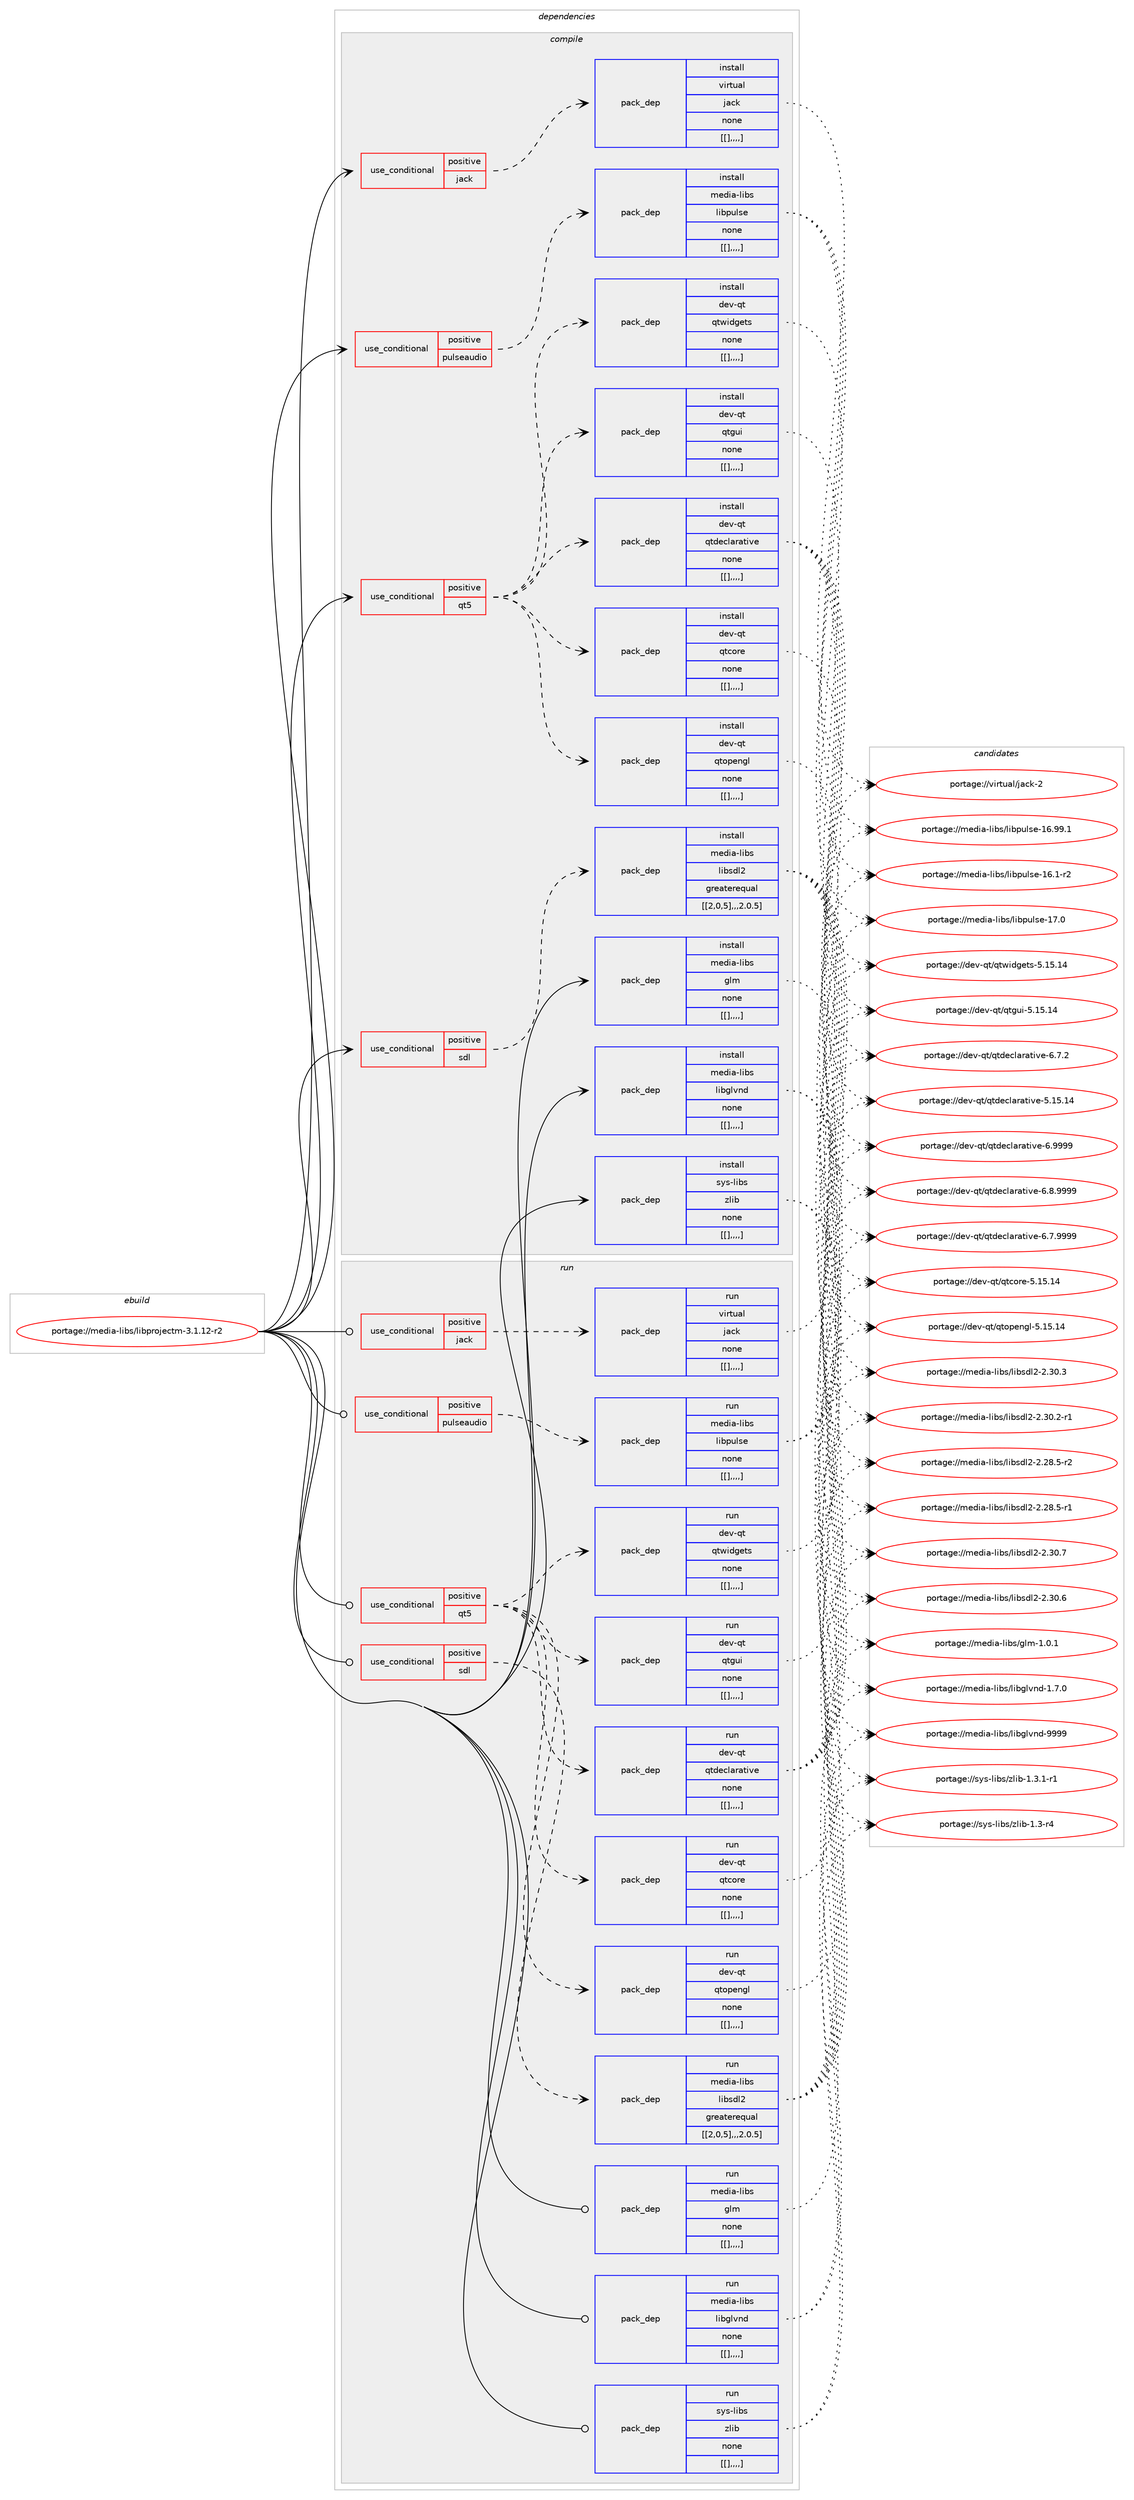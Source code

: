 digraph prolog {

# *************
# Graph options
# *************

newrank=true;
concentrate=true;
compound=true;
graph [rankdir=LR,fontname=Helvetica,fontsize=10,ranksep=1.5];#, ranksep=2.5, nodesep=0.2];
edge  [arrowhead=vee];
node  [fontname=Helvetica,fontsize=10];

# **********
# The ebuild
# **********

subgraph cluster_leftcol {
color=gray;
label=<<i>ebuild</i>>;
id [label="portage://media-libs/libprojectm-3.1.12-r2", color=red, width=4, href="../media-libs/libprojectm-3.1.12-r2.svg"];
}

# ****************
# The dependencies
# ****************

subgraph cluster_midcol {
color=gray;
label=<<i>dependencies</i>>;
subgraph cluster_compile {
fillcolor="#eeeeee";
style=filled;
label=<<i>compile</i>>;
subgraph cond79103 {
dependency315822 [label=<<TABLE BORDER="0" CELLBORDER="1" CELLSPACING="0" CELLPADDING="4"><TR><TD ROWSPAN="3" CELLPADDING="10">use_conditional</TD></TR><TR><TD>positive</TD></TR><TR><TD>jack</TD></TR></TABLE>>, shape=none, color=red];
subgraph pack234186 {
dependency315823 [label=<<TABLE BORDER="0" CELLBORDER="1" CELLSPACING="0" CELLPADDING="4" WIDTH="220"><TR><TD ROWSPAN="6" CELLPADDING="30">pack_dep</TD></TR><TR><TD WIDTH="110">install</TD></TR><TR><TD>virtual</TD></TR><TR><TD>jack</TD></TR><TR><TD>none</TD></TR><TR><TD>[[],,,,]</TD></TR></TABLE>>, shape=none, color=blue];
}
dependency315822:e -> dependency315823:w [weight=20,style="dashed",arrowhead="vee"];
}
id:e -> dependency315822:w [weight=20,style="solid",arrowhead="vee"];
subgraph cond79104 {
dependency315824 [label=<<TABLE BORDER="0" CELLBORDER="1" CELLSPACING="0" CELLPADDING="4"><TR><TD ROWSPAN="3" CELLPADDING="10">use_conditional</TD></TR><TR><TD>positive</TD></TR><TR><TD>pulseaudio</TD></TR></TABLE>>, shape=none, color=red];
subgraph pack234187 {
dependency315825 [label=<<TABLE BORDER="0" CELLBORDER="1" CELLSPACING="0" CELLPADDING="4" WIDTH="220"><TR><TD ROWSPAN="6" CELLPADDING="30">pack_dep</TD></TR><TR><TD WIDTH="110">install</TD></TR><TR><TD>media-libs</TD></TR><TR><TD>libpulse</TD></TR><TR><TD>none</TD></TR><TR><TD>[[],,,,]</TD></TR></TABLE>>, shape=none, color=blue];
}
dependency315824:e -> dependency315825:w [weight=20,style="dashed",arrowhead="vee"];
}
id:e -> dependency315824:w [weight=20,style="solid",arrowhead="vee"];
subgraph cond79105 {
dependency315826 [label=<<TABLE BORDER="0" CELLBORDER="1" CELLSPACING="0" CELLPADDING="4"><TR><TD ROWSPAN="3" CELLPADDING="10">use_conditional</TD></TR><TR><TD>positive</TD></TR><TR><TD>qt5</TD></TR></TABLE>>, shape=none, color=red];
subgraph pack234188 {
dependency315827 [label=<<TABLE BORDER="0" CELLBORDER="1" CELLSPACING="0" CELLPADDING="4" WIDTH="220"><TR><TD ROWSPAN="6" CELLPADDING="30">pack_dep</TD></TR><TR><TD WIDTH="110">install</TD></TR><TR><TD>dev-qt</TD></TR><TR><TD>qtcore</TD></TR><TR><TD>none</TD></TR><TR><TD>[[],,,,]</TD></TR></TABLE>>, shape=none, color=blue];
}
dependency315826:e -> dependency315827:w [weight=20,style="dashed",arrowhead="vee"];
subgraph pack234189 {
dependency315828 [label=<<TABLE BORDER="0" CELLBORDER="1" CELLSPACING="0" CELLPADDING="4" WIDTH="220"><TR><TD ROWSPAN="6" CELLPADDING="30">pack_dep</TD></TR><TR><TD WIDTH="110">install</TD></TR><TR><TD>dev-qt</TD></TR><TR><TD>qtdeclarative</TD></TR><TR><TD>none</TD></TR><TR><TD>[[],,,,]</TD></TR></TABLE>>, shape=none, color=blue];
}
dependency315826:e -> dependency315828:w [weight=20,style="dashed",arrowhead="vee"];
subgraph pack234190 {
dependency315829 [label=<<TABLE BORDER="0" CELLBORDER="1" CELLSPACING="0" CELLPADDING="4" WIDTH="220"><TR><TD ROWSPAN="6" CELLPADDING="30">pack_dep</TD></TR><TR><TD WIDTH="110">install</TD></TR><TR><TD>dev-qt</TD></TR><TR><TD>qtgui</TD></TR><TR><TD>none</TD></TR><TR><TD>[[],,,,]</TD></TR></TABLE>>, shape=none, color=blue];
}
dependency315826:e -> dependency315829:w [weight=20,style="dashed",arrowhead="vee"];
subgraph pack234191 {
dependency315830 [label=<<TABLE BORDER="0" CELLBORDER="1" CELLSPACING="0" CELLPADDING="4" WIDTH="220"><TR><TD ROWSPAN="6" CELLPADDING="30">pack_dep</TD></TR><TR><TD WIDTH="110">install</TD></TR><TR><TD>dev-qt</TD></TR><TR><TD>qtwidgets</TD></TR><TR><TD>none</TD></TR><TR><TD>[[],,,,]</TD></TR></TABLE>>, shape=none, color=blue];
}
dependency315826:e -> dependency315830:w [weight=20,style="dashed",arrowhead="vee"];
subgraph pack234192 {
dependency315831 [label=<<TABLE BORDER="0" CELLBORDER="1" CELLSPACING="0" CELLPADDING="4" WIDTH="220"><TR><TD ROWSPAN="6" CELLPADDING="30">pack_dep</TD></TR><TR><TD WIDTH="110">install</TD></TR><TR><TD>dev-qt</TD></TR><TR><TD>qtopengl</TD></TR><TR><TD>none</TD></TR><TR><TD>[[],,,,]</TD></TR></TABLE>>, shape=none, color=blue];
}
dependency315826:e -> dependency315831:w [weight=20,style="dashed",arrowhead="vee"];
}
id:e -> dependency315826:w [weight=20,style="solid",arrowhead="vee"];
subgraph cond79106 {
dependency315832 [label=<<TABLE BORDER="0" CELLBORDER="1" CELLSPACING="0" CELLPADDING="4"><TR><TD ROWSPAN="3" CELLPADDING="10">use_conditional</TD></TR><TR><TD>positive</TD></TR><TR><TD>sdl</TD></TR></TABLE>>, shape=none, color=red];
subgraph pack234193 {
dependency315833 [label=<<TABLE BORDER="0" CELLBORDER="1" CELLSPACING="0" CELLPADDING="4" WIDTH="220"><TR><TD ROWSPAN="6" CELLPADDING="30">pack_dep</TD></TR><TR><TD WIDTH="110">install</TD></TR><TR><TD>media-libs</TD></TR><TR><TD>libsdl2</TD></TR><TR><TD>greaterequal</TD></TR><TR><TD>[[2,0,5],,,2.0.5]</TD></TR></TABLE>>, shape=none, color=blue];
}
dependency315832:e -> dependency315833:w [weight=20,style="dashed",arrowhead="vee"];
}
id:e -> dependency315832:w [weight=20,style="solid",arrowhead="vee"];
subgraph pack234194 {
dependency315834 [label=<<TABLE BORDER="0" CELLBORDER="1" CELLSPACING="0" CELLPADDING="4" WIDTH="220"><TR><TD ROWSPAN="6" CELLPADDING="30">pack_dep</TD></TR><TR><TD WIDTH="110">install</TD></TR><TR><TD>media-libs</TD></TR><TR><TD>glm</TD></TR><TR><TD>none</TD></TR><TR><TD>[[],,,,]</TD></TR></TABLE>>, shape=none, color=blue];
}
id:e -> dependency315834:w [weight=20,style="solid",arrowhead="vee"];
subgraph pack234195 {
dependency315835 [label=<<TABLE BORDER="0" CELLBORDER="1" CELLSPACING="0" CELLPADDING="4" WIDTH="220"><TR><TD ROWSPAN="6" CELLPADDING="30">pack_dep</TD></TR><TR><TD WIDTH="110">install</TD></TR><TR><TD>media-libs</TD></TR><TR><TD>libglvnd</TD></TR><TR><TD>none</TD></TR><TR><TD>[[],,,,]</TD></TR></TABLE>>, shape=none, color=blue];
}
id:e -> dependency315835:w [weight=20,style="solid",arrowhead="vee"];
subgraph pack234196 {
dependency315836 [label=<<TABLE BORDER="0" CELLBORDER="1" CELLSPACING="0" CELLPADDING="4" WIDTH="220"><TR><TD ROWSPAN="6" CELLPADDING="30">pack_dep</TD></TR><TR><TD WIDTH="110">install</TD></TR><TR><TD>sys-libs</TD></TR><TR><TD>zlib</TD></TR><TR><TD>none</TD></TR><TR><TD>[[],,,,]</TD></TR></TABLE>>, shape=none, color=blue];
}
id:e -> dependency315836:w [weight=20,style="solid",arrowhead="vee"];
}
subgraph cluster_compileandrun {
fillcolor="#eeeeee";
style=filled;
label=<<i>compile and run</i>>;
}
subgraph cluster_run {
fillcolor="#eeeeee";
style=filled;
label=<<i>run</i>>;
subgraph cond79107 {
dependency315837 [label=<<TABLE BORDER="0" CELLBORDER="1" CELLSPACING="0" CELLPADDING="4"><TR><TD ROWSPAN="3" CELLPADDING="10">use_conditional</TD></TR><TR><TD>positive</TD></TR><TR><TD>jack</TD></TR></TABLE>>, shape=none, color=red];
subgraph pack234197 {
dependency315838 [label=<<TABLE BORDER="0" CELLBORDER="1" CELLSPACING="0" CELLPADDING="4" WIDTH="220"><TR><TD ROWSPAN="6" CELLPADDING="30">pack_dep</TD></TR><TR><TD WIDTH="110">run</TD></TR><TR><TD>virtual</TD></TR><TR><TD>jack</TD></TR><TR><TD>none</TD></TR><TR><TD>[[],,,,]</TD></TR></TABLE>>, shape=none, color=blue];
}
dependency315837:e -> dependency315838:w [weight=20,style="dashed",arrowhead="vee"];
}
id:e -> dependency315837:w [weight=20,style="solid",arrowhead="odot"];
subgraph cond79108 {
dependency315839 [label=<<TABLE BORDER="0" CELLBORDER="1" CELLSPACING="0" CELLPADDING="4"><TR><TD ROWSPAN="3" CELLPADDING="10">use_conditional</TD></TR><TR><TD>positive</TD></TR><TR><TD>pulseaudio</TD></TR></TABLE>>, shape=none, color=red];
subgraph pack234198 {
dependency315840 [label=<<TABLE BORDER="0" CELLBORDER="1" CELLSPACING="0" CELLPADDING="4" WIDTH="220"><TR><TD ROWSPAN="6" CELLPADDING="30">pack_dep</TD></TR><TR><TD WIDTH="110">run</TD></TR><TR><TD>media-libs</TD></TR><TR><TD>libpulse</TD></TR><TR><TD>none</TD></TR><TR><TD>[[],,,,]</TD></TR></TABLE>>, shape=none, color=blue];
}
dependency315839:e -> dependency315840:w [weight=20,style="dashed",arrowhead="vee"];
}
id:e -> dependency315839:w [weight=20,style="solid",arrowhead="odot"];
subgraph cond79109 {
dependency315841 [label=<<TABLE BORDER="0" CELLBORDER="1" CELLSPACING="0" CELLPADDING="4"><TR><TD ROWSPAN="3" CELLPADDING="10">use_conditional</TD></TR><TR><TD>positive</TD></TR><TR><TD>qt5</TD></TR></TABLE>>, shape=none, color=red];
subgraph pack234199 {
dependency315842 [label=<<TABLE BORDER="0" CELLBORDER="1" CELLSPACING="0" CELLPADDING="4" WIDTH="220"><TR><TD ROWSPAN="6" CELLPADDING="30">pack_dep</TD></TR><TR><TD WIDTH="110">run</TD></TR><TR><TD>dev-qt</TD></TR><TR><TD>qtcore</TD></TR><TR><TD>none</TD></TR><TR><TD>[[],,,,]</TD></TR></TABLE>>, shape=none, color=blue];
}
dependency315841:e -> dependency315842:w [weight=20,style="dashed",arrowhead="vee"];
subgraph pack234200 {
dependency315843 [label=<<TABLE BORDER="0" CELLBORDER="1" CELLSPACING="0" CELLPADDING="4" WIDTH="220"><TR><TD ROWSPAN="6" CELLPADDING="30">pack_dep</TD></TR><TR><TD WIDTH="110">run</TD></TR><TR><TD>dev-qt</TD></TR><TR><TD>qtdeclarative</TD></TR><TR><TD>none</TD></TR><TR><TD>[[],,,,]</TD></TR></TABLE>>, shape=none, color=blue];
}
dependency315841:e -> dependency315843:w [weight=20,style="dashed",arrowhead="vee"];
subgraph pack234201 {
dependency315844 [label=<<TABLE BORDER="0" CELLBORDER="1" CELLSPACING="0" CELLPADDING="4" WIDTH="220"><TR><TD ROWSPAN="6" CELLPADDING="30">pack_dep</TD></TR><TR><TD WIDTH="110">run</TD></TR><TR><TD>dev-qt</TD></TR><TR><TD>qtgui</TD></TR><TR><TD>none</TD></TR><TR><TD>[[],,,,]</TD></TR></TABLE>>, shape=none, color=blue];
}
dependency315841:e -> dependency315844:w [weight=20,style="dashed",arrowhead="vee"];
subgraph pack234202 {
dependency315845 [label=<<TABLE BORDER="0" CELLBORDER="1" CELLSPACING="0" CELLPADDING="4" WIDTH="220"><TR><TD ROWSPAN="6" CELLPADDING="30">pack_dep</TD></TR><TR><TD WIDTH="110">run</TD></TR><TR><TD>dev-qt</TD></TR><TR><TD>qtwidgets</TD></TR><TR><TD>none</TD></TR><TR><TD>[[],,,,]</TD></TR></TABLE>>, shape=none, color=blue];
}
dependency315841:e -> dependency315845:w [weight=20,style="dashed",arrowhead="vee"];
subgraph pack234203 {
dependency315846 [label=<<TABLE BORDER="0" CELLBORDER="1" CELLSPACING="0" CELLPADDING="4" WIDTH="220"><TR><TD ROWSPAN="6" CELLPADDING="30">pack_dep</TD></TR><TR><TD WIDTH="110">run</TD></TR><TR><TD>dev-qt</TD></TR><TR><TD>qtopengl</TD></TR><TR><TD>none</TD></TR><TR><TD>[[],,,,]</TD></TR></TABLE>>, shape=none, color=blue];
}
dependency315841:e -> dependency315846:w [weight=20,style="dashed",arrowhead="vee"];
}
id:e -> dependency315841:w [weight=20,style="solid",arrowhead="odot"];
subgraph cond79110 {
dependency315847 [label=<<TABLE BORDER="0" CELLBORDER="1" CELLSPACING="0" CELLPADDING="4"><TR><TD ROWSPAN="3" CELLPADDING="10">use_conditional</TD></TR><TR><TD>positive</TD></TR><TR><TD>sdl</TD></TR></TABLE>>, shape=none, color=red];
subgraph pack234204 {
dependency315848 [label=<<TABLE BORDER="0" CELLBORDER="1" CELLSPACING="0" CELLPADDING="4" WIDTH="220"><TR><TD ROWSPAN="6" CELLPADDING="30">pack_dep</TD></TR><TR><TD WIDTH="110">run</TD></TR><TR><TD>media-libs</TD></TR><TR><TD>libsdl2</TD></TR><TR><TD>greaterequal</TD></TR><TR><TD>[[2,0,5],,,2.0.5]</TD></TR></TABLE>>, shape=none, color=blue];
}
dependency315847:e -> dependency315848:w [weight=20,style="dashed",arrowhead="vee"];
}
id:e -> dependency315847:w [weight=20,style="solid",arrowhead="odot"];
subgraph pack234205 {
dependency315849 [label=<<TABLE BORDER="0" CELLBORDER="1" CELLSPACING="0" CELLPADDING="4" WIDTH="220"><TR><TD ROWSPAN="6" CELLPADDING="30">pack_dep</TD></TR><TR><TD WIDTH="110">run</TD></TR><TR><TD>media-libs</TD></TR><TR><TD>glm</TD></TR><TR><TD>none</TD></TR><TR><TD>[[],,,,]</TD></TR></TABLE>>, shape=none, color=blue];
}
id:e -> dependency315849:w [weight=20,style="solid",arrowhead="odot"];
subgraph pack234206 {
dependency315850 [label=<<TABLE BORDER="0" CELLBORDER="1" CELLSPACING="0" CELLPADDING="4" WIDTH="220"><TR><TD ROWSPAN="6" CELLPADDING="30">pack_dep</TD></TR><TR><TD WIDTH="110">run</TD></TR><TR><TD>media-libs</TD></TR><TR><TD>libglvnd</TD></TR><TR><TD>none</TD></TR><TR><TD>[[],,,,]</TD></TR></TABLE>>, shape=none, color=blue];
}
id:e -> dependency315850:w [weight=20,style="solid",arrowhead="odot"];
subgraph pack234207 {
dependency315851 [label=<<TABLE BORDER="0" CELLBORDER="1" CELLSPACING="0" CELLPADDING="4" WIDTH="220"><TR><TD ROWSPAN="6" CELLPADDING="30">pack_dep</TD></TR><TR><TD WIDTH="110">run</TD></TR><TR><TD>sys-libs</TD></TR><TR><TD>zlib</TD></TR><TR><TD>none</TD></TR><TR><TD>[[],,,,]</TD></TR></TABLE>>, shape=none, color=blue];
}
id:e -> dependency315851:w [weight=20,style="solid",arrowhead="odot"];
}
}

# **************
# The candidates
# **************

subgraph cluster_choices {
rank=same;
color=gray;
label=<<i>candidates</i>>;

subgraph choice234186 {
color=black;
nodesep=1;
choice118105114116117971084710697991074550 [label="portage://virtual/jack-2", color=red, width=4,href="../virtual/jack-2.svg"];
dependency315823:e -> choice118105114116117971084710697991074550:w [style=dotted,weight="100"];
}
subgraph choice234187 {
color=black;
nodesep=1;
choice10910110010597451081059811547108105981121171081151014549554648 [label="portage://media-libs/libpulse-17.0", color=red, width=4,href="../media-libs/libpulse-17.0.svg"];
choice10910110010597451081059811547108105981121171081151014549544657574649 [label="portage://media-libs/libpulse-16.99.1", color=red, width=4,href="../media-libs/libpulse-16.99.1.svg"];
choice109101100105974510810598115471081059811211710811510145495446494511450 [label="portage://media-libs/libpulse-16.1-r2", color=red, width=4,href="../media-libs/libpulse-16.1-r2.svg"];
dependency315825:e -> choice10910110010597451081059811547108105981121171081151014549554648:w [style=dotted,weight="100"];
dependency315825:e -> choice10910110010597451081059811547108105981121171081151014549544657574649:w [style=dotted,weight="100"];
dependency315825:e -> choice109101100105974510810598115471081059811211710811510145495446494511450:w [style=dotted,weight="100"];
}
subgraph choice234188 {
color=black;
nodesep=1;
choice1001011184511311647113116991111141014553464953464952 [label="portage://dev-qt/qtcore-5.15.14", color=red, width=4,href="../dev-qt/qtcore-5.15.14.svg"];
dependency315827:e -> choice1001011184511311647113116991111141014553464953464952:w [style=dotted,weight="100"];
}
subgraph choice234189 {
color=black;
nodesep=1;
choice100101118451131164711311610010199108971149711610511810145544657575757 [label="portage://dev-qt/qtdeclarative-6.9999", color=red, width=4,href="../dev-qt/qtdeclarative-6.9999.svg"];
choice1001011184511311647113116100101991089711497116105118101455446564657575757 [label="portage://dev-qt/qtdeclarative-6.8.9999", color=red, width=4,href="../dev-qt/qtdeclarative-6.8.9999.svg"];
choice1001011184511311647113116100101991089711497116105118101455446554657575757 [label="portage://dev-qt/qtdeclarative-6.7.9999", color=red, width=4,href="../dev-qt/qtdeclarative-6.7.9999.svg"];
choice1001011184511311647113116100101991089711497116105118101455446554650 [label="portage://dev-qt/qtdeclarative-6.7.2", color=red, width=4,href="../dev-qt/qtdeclarative-6.7.2.svg"];
choice10010111845113116471131161001019910897114971161051181014553464953464952 [label="portage://dev-qt/qtdeclarative-5.15.14", color=red, width=4,href="../dev-qt/qtdeclarative-5.15.14.svg"];
dependency315828:e -> choice100101118451131164711311610010199108971149711610511810145544657575757:w [style=dotted,weight="100"];
dependency315828:e -> choice1001011184511311647113116100101991089711497116105118101455446564657575757:w [style=dotted,weight="100"];
dependency315828:e -> choice1001011184511311647113116100101991089711497116105118101455446554657575757:w [style=dotted,weight="100"];
dependency315828:e -> choice1001011184511311647113116100101991089711497116105118101455446554650:w [style=dotted,weight="100"];
dependency315828:e -> choice10010111845113116471131161001019910897114971161051181014553464953464952:w [style=dotted,weight="100"];
}
subgraph choice234190 {
color=black;
nodesep=1;
choice10010111845113116471131161031171054553464953464952 [label="portage://dev-qt/qtgui-5.15.14", color=red, width=4,href="../dev-qt/qtgui-5.15.14.svg"];
dependency315829:e -> choice10010111845113116471131161031171054553464953464952:w [style=dotted,weight="100"];
}
subgraph choice234191 {
color=black;
nodesep=1;
choice10010111845113116471131161191051001031011161154553464953464952 [label="portage://dev-qt/qtwidgets-5.15.14", color=red, width=4,href="../dev-qt/qtwidgets-5.15.14.svg"];
dependency315830:e -> choice10010111845113116471131161191051001031011161154553464953464952:w [style=dotted,weight="100"];
}
subgraph choice234192 {
color=black;
nodesep=1;
choice10010111845113116471131161111121011101031084553464953464952 [label="portage://dev-qt/qtopengl-5.15.14", color=red, width=4,href="../dev-qt/qtopengl-5.15.14.svg"];
dependency315831:e -> choice10010111845113116471131161111121011101031084553464953464952:w [style=dotted,weight="100"];
}
subgraph choice234193 {
color=black;
nodesep=1;
choice10910110010597451081059811547108105981151001085045504651484655 [label="portage://media-libs/libsdl2-2.30.7", color=red, width=4,href="../media-libs/libsdl2-2.30.7.svg"];
choice10910110010597451081059811547108105981151001085045504651484654 [label="portage://media-libs/libsdl2-2.30.6", color=red, width=4,href="../media-libs/libsdl2-2.30.6.svg"];
choice10910110010597451081059811547108105981151001085045504651484651 [label="portage://media-libs/libsdl2-2.30.3", color=red, width=4,href="../media-libs/libsdl2-2.30.3.svg"];
choice109101100105974510810598115471081059811510010850455046514846504511449 [label="portage://media-libs/libsdl2-2.30.2-r1", color=red, width=4,href="../media-libs/libsdl2-2.30.2-r1.svg"];
choice109101100105974510810598115471081059811510010850455046505646534511450 [label="portage://media-libs/libsdl2-2.28.5-r2", color=red, width=4,href="../media-libs/libsdl2-2.28.5-r2.svg"];
choice109101100105974510810598115471081059811510010850455046505646534511449 [label="portage://media-libs/libsdl2-2.28.5-r1", color=red, width=4,href="../media-libs/libsdl2-2.28.5-r1.svg"];
dependency315833:e -> choice10910110010597451081059811547108105981151001085045504651484655:w [style=dotted,weight="100"];
dependency315833:e -> choice10910110010597451081059811547108105981151001085045504651484654:w [style=dotted,weight="100"];
dependency315833:e -> choice10910110010597451081059811547108105981151001085045504651484651:w [style=dotted,weight="100"];
dependency315833:e -> choice109101100105974510810598115471081059811510010850455046514846504511449:w [style=dotted,weight="100"];
dependency315833:e -> choice109101100105974510810598115471081059811510010850455046505646534511450:w [style=dotted,weight="100"];
dependency315833:e -> choice109101100105974510810598115471081059811510010850455046505646534511449:w [style=dotted,weight="100"];
}
subgraph choice234194 {
color=black;
nodesep=1;
choice10910110010597451081059811547103108109454946484649 [label="portage://media-libs/glm-1.0.1", color=red, width=4,href="../media-libs/glm-1.0.1.svg"];
dependency315834:e -> choice10910110010597451081059811547103108109454946484649:w [style=dotted,weight="100"];
}
subgraph choice234195 {
color=black;
nodesep=1;
choice10910110010597451081059811547108105981031081181101004557575757 [label="portage://media-libs/libglvnd-9999", color=red, width=4,href="../media-libs/libglvnd-9999.svg"];
choice1091011001059745108105981154710810598103108118110100454946554648 [label="portage://media-libs/libglvnd-1.7.0", color=red, width=4,href="../media-libs/libglvnd-1.7.0.svg"];
dependency315835:e -> choice10910110010597451081059811547108105981031081181101004557575757:w [style=dotted,weight="100"];
dependency315835:e -> choice1091011001059745108105981154710810598103108118110100454946554648:w [style=dotted,weight="100"];
}
subgraph choice234196 {
color=black;
nodesep=1;
choice115121115451081059811547122108105984549465146494511449 [label="portage://sys-libs/zlib-1.3.1-r1", color=red, width=4,href="../sys-libs/zlib-1.3.1-r1.svg"];
choice11512111545108105981154712210810598454946514511452 [label="portage://sys-libs/zlib-1.3-r4", color=red, width=4,href="../sys-libs/zlib-1.3-r4.svg"];
dependency315836:e -> choice115121115451081059811547122108105984549465146494511449:w [style=dotted,weight="100"];
dependency315836:e -> choice11512111545108105981154712210810598454946514511452:w [style=dotted,weight="100"];
}
subgraph choice234197 {
color=black;
nodesep=1;
choice118105114116117971084710697991074550 [label="portage://virtual/jack-2", color=red, width=4,href="../virtual/jack-2.svg"];
dependency315838:e -> choice118105114116117971084710697991074550:w [style=dotted,weight="100"];
}
subgraph choice234198 {
color=black;
nodesep=1;
choice10910110010597451081059811547108105981121171081151014549554648 [label="portage://media-libs/libpulse-17.0", color=red, width=4,href="../media-libs/libpulse-17.0.svg"];
choice10910110010597451081059811547108105981121171081151014549544657574649 [label="portage://media-libs/libpulse-16.99.1", color=red, width=4,href="../media-libs/libpulse-16.99.1.svg"];
choice109101100105974510810598115471081059811211710811510145495446494511450 [label="portage://media-libs/libpulse-16.1-r2", color=red, width=4,href="../media-libs/libpulse-16.1-r2.svg"];
dependency315840:e -> choice10910110010597451081059811547108105981121171081151014549554648:w [style=dotted,weight="100"];
dependency315840:e -> choice10910110010597451081059811547108105981121171081151014549544657574649:w [style=dotted,weight="100"];
dependency315840:e -> choice109101100105974510810598115471081059811211710811510145495446494511450:w [style=dotted,weight="100"];
}
subgraph choice234199 {
color=black;
nodesep=1;
choice1001011184511311647113116991111141014553464953464952 [label="portage://dev-qt/qtcore-5.15.14", color=red, width=4,href="../dev-qt/qtcore-5.15.14.svg"];
dependency315842:e -> choice1001011184511311647113116991111141014553464953464952:w [style=dotted,weight="100"];
}
subgraph choice234200 {
color=black;
nodesep=1;
choice100101118451131164711311610010199108971149711610511810145544657575757 [label="portage://dev-qt/qtdeclarative-6.9999", color=red, width=4,href="../dev-qt/qtdeclarative-6.9999.svg"];
choice1001011184511311647113116100101991089711497116105118101455446564657575757 [label="portage://dev-qt/qtdeclarative-6.8.9999", color=red, width=4,href="../dev-qt/qtdeclarative-6.8.9999.svg"];
choice1001011184511311647113116100101991089711497116105118101455446554657575757 [label="portage://dev-qt/qtdeclarative-6.7.9999", color=red, width=4,href="../dev-qt/qtdeclarative-6.7.9999.svg"];
choice1001011184511311647113116100101991089711497116105118101455446554650 [label="portage://dev-qt/qtdeclarative-6.7.2", color=red, width=4,href="../dev-qt/qtdeclarative-6.7.2.svg"];
choice10010111845113116471131161001019910897114971161051181014553464953464952 [label="portage://dev-qt/qtdeclarative-5.15.14", color=red, width=4,href="../dev-qt/qtdeclarative-5.15.14.svg"];
dependency315843:e -> choice100101118451131164711311610010199108971149711610511810145544657575757:w [style=dotted,weight="100"];
dependency315843:e -> choice1001011184511311647113116100101991089711497116105118101455446564657575757:w [style=dotted,weight="100"];
dependency315843:e -> choice1001011184511311647113116100101991089711497116105118101455446554657575757:w [style=dotted,weight="100"];
dependency315843:e -> choice1001011184511311647113116100101991089711497116105118101455446554650:w [style=dotted,weight="100"];
dependency315843:e -> choice10010111845113116471131161001019910897114971161051181014553464953464952:w [style=dotted,weight="100"];
}
subgraph choice234201 {
color=black;
nodesep=1;
choice10010111845113116471131161031171054553464953464952 [label="portage://dev-qt/qtgui-5.15.14", color=red, width=4,href="../dev-qt/qtgui-5.15.14.svg"];
dependency315844:e -> choice10010111845113116471131161031171054553464953464952:w [style=dotted,weight="100"];
}
subgraph choice234202 {
color=black;
nodesep=1;
choice10010111845113116471131161191051001031011161154553464953464952 [label="portage://dev-qt/qtwidgets-5.15.14", color=red, width=4,href="../dev-qt/qtwidgets-5.15.14.svg"];
dependency315845:e -> choice10010111845113116471131161191051001031011161154553464953464952:w [style=dotted,weight="100"];
}
subgraph choice234203 {
color=black;
nodesep=1;
choice10010111845113116471131161111121011101031084553464953464952 [label="portage://dev-qt/qtopengl-5.15.14", color=red, width=4,href="../dev-qt/qtopengl-5.15.14.svg"];
dependency315846:e -> choice10010111845113116471131161111121011101031084553464953464952:w [style=dotted,weight="100"];
}
subgraph choice234204 {
color=black;
nodesep=1;
choice10910110010597451081059811547108105981151001085045504651484655 [label="portage://media-libs/libsdl2-2.30.7", color=red, width=4,href="../media-libs/libsdl2-2.30.7.svg"];
choice10910110010597451081059811547108105981151001085045504651484654 [label="portage://media-libs/libsdl2-2.30.6", color=red, width=4,href="../media-libs/libsdl2-2.30.6.svg"];
choice10910110010597451081059811547108105981151001085045504651484651 [label="portage://media-libs/libsdl2-2.30.3", color=red, width=4,href="../media-libs/libsdl2-2.30.3.svg"];
choice109101100105974510810598115471081059811510010850455046514846504511449 [label="portage://media-libs/libsdl2-2.30.2-r1", color=red, width=4,href="../media-libs/libsdl2-2.30.2-r1.svg"];
choice109101100105974510810598115471081059811510010850455046505646534511450 [label="portage://media-libs/libsdl2-2.28.5-r2", color=red, width=4,href="../media-libs/libsdl2-2.28.5-r2.svg"];
choice109101100105974510810598115471081059811510010850455046505646534511449 [label="portage://media-libs/libsdl2-2.28.5-r1", color=red, width=4,href="../media-libs/libsdl2-2.28.5-r1.svg"];
dependency315848:e -> choice10910110010597451081059811547108105981151001085045504651484655:w [style=dotted,weight="100"];
dependency315848:e -> choice10910110010597451081059811547108105981151001085045504651484654:w [style=dotted,weight="100"];
dependency315848:e -> choice10910110010597451081059811547108105981151001085045504651484651:w [style=dotted,weight="100"];
dependency315848:e -> choice109101100105974510810598115471081059811510010850455046514846504511449:w [style=dotted,weight="100"];
dependency315848:e -> choice109101100105974510810598115471081059811510010850455046505646534511450:w [style=dotted,weight="100"];
dependency315848:e -> choice109101100105974510810598115471081059811510010850455046505646534511449:w [style=dotted,weight="100"];
}
subgraph choice234205 {
color=black;
nodesep=1;
choice10910110010597451081059811547103108109454946484649 [label="portage://media-libs/glm-1.0.1", color=red, width=4,href="../media-libs/glm-1.0.1.svg"];
dependency315849:e -> choice10910110010597451081059811547103108109454946484649:w [style=dotted,weight="100"];
}
subgraph choice234206 {
color=black;
nodesep=1;
choice10910110010597451081059811547108105981031081181101004557575757 [label="portage://media-libs/libglvnd-9999", color=red, width=4,href="../media-libs/libglvnd-9999.svg"];
choice1091011001059745108105981154710810598103108118110100454946554648 [label="portage://media-libs/libglvnd-1.7.0", color=red, width=4,href="../media-libs/libglvnd-1.7.0.svg"];
dependency315850:e -> choice10910110010597451081059811547108105981031081181101004557575757:w [style=dotted,weight="100"];
dependency315850:e -> choice1091011001059745108105981154710810598103108118110100454946554648:w [style=dotted,weight="100"];
}
subgraph choice234207 {
color=black;
nodesep=1;
choice115121115451081059811547122108105984549465146494511449 [label="portage://sys-libs/zlib-1.3.1-r1", color=red, width=4,href="../sys-libs/zlib-1.3.1-r1.svg"];
choice11512111545108105981154712210810598454946514511452 [label="portage://sys-libs/zlib-1.3-r4", color=red, width=4,href="../sys-libs/zlib-1.3-r4.svg"];
dependency315851:e -> choice115121115451081059811547122108105984549465146494511449:w [style=dotted,weight="100"];
dependency315851:e -> choice11512111545108105981154712210810598454946514511452:w [style=dotted,weight="100"];
}
}

}
